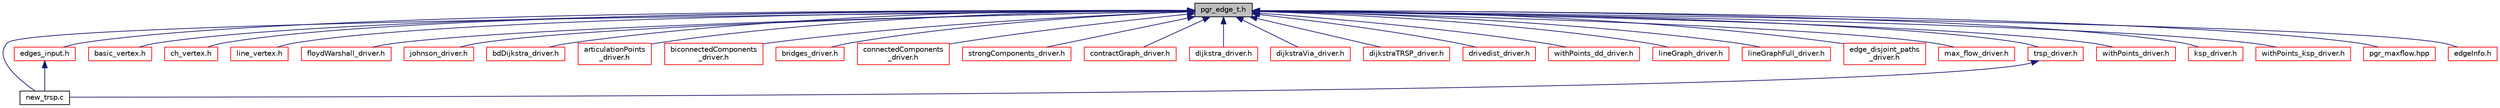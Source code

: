 digraph "pgr_edge_t.h"
{
  edge [fontname="Helvetica",fontsize="10",labelfontname="Helvetica",labelfontsize="10"];
  node [fontname="Helvetica",fontsize="10",shape=record];
  Node4 [label="pgr_edge_t.h",height=0.2,width=0.4,color="black", fillcolor="grey75", style="filled", fontcolor="black"];
  Node4 -> Node5 [dir="back",color="midnightblue",fontsize="10",style="solid",fontname="Helvetica"];
  Node5 [label="new_trsp.c",height=0.2,width=0.4,color="black", fillcolor="white", style="filled",URL="$new__trsp_8c.html"];
  Node4 -> Node6 [dir="back",color="midnightblue",fontsize="10",style="solid",fontname="Helvetica"];
  Node6 [label="edges_input.h",height=0.2,width=0.4,color="red", fillcolor="white", style="filled",URL="$edges__input_8h.html"];
  Node6 -> Node5 [dir="back",color="midnightblue",fontsize="10",style="solid",fontname="Helvetica"];
  Node4 -> Node32 [dir="back",color="midnightblue",fontsize="10",style="solid",fontname="Helvetica"];
  Node32 [label="basic_vertex.h",height=0.2,width=0.4,color="red", fillcolor="white", style="filled",URL="$basic__vertex_8h.html"];
  Node4 -> Node78 [dir="back",color="midnightblue",fontsize="10",style="solid",fontname="Helvetica"];
  Node78 [label="ch_vertex.h",height=0.2,width=0.4,color="red", fillcolor="white", style="filled",URL="$ch__vertex_8h.html"];
  Node4 -> Node82 [dir="back",color="midnightblue",fontsize="10",style="solid",fontname="Helvetica"];
  Node82 [label="line_vertex.h",height=0.2,width=0.4,color="red", fillcolor="white", style="filled",URL="$line__vertex_8h.html"];
  Node4 -> Node84 [dir="back",color="midnightblue",fontsize="10",style="solid",fontname="Helvetica"];
  Node84 [label="floydWarshall_driver.h",height=0.2,width=0.4,color="red", fillcolor="white", style="filled",URL="$floydWarshall__driver_8h.html"];
  Node4 -> Node85 [dir="back",color="midnightblue",fontsize="10",style="solid",fontname="Helvetica"];
  Node85 [label="johnson_driver.h",height=0.2,width=0.4,color="red", fillcolor="white", style="filled",URL="$johnson__driver_8h.html"];
  Node4 -> Node86 [dir="back",color="midnightblue",fontsize="10",style="solid",fontname="Helvetica"];
  Node86 [label="bdDijkstra_driver.h",height=0.2,width=0.4,color="red", fillcolor="white", style="filled",URL="$bdDijkstra__driver_8h.html"];
  Node4 -> Node87 [dir="back",color="midnightblue",fontsize="10",style="solid",fontname="Helvetica"];
  Node87 [label="articulationPoints\l_driver.h",height=0.2,width=0.4,color="red", fillcolor="white", style="filled",URL="$articulationPoints__driver_8h.html"];
  Node4 -> Node88 [dir="back",color="midnightblue",fontsize="10",style="solid",fontname="Helvetica"];
  Node88 [label="biconnectedComponents\l_driver.h",height=0.2,width=0.4,color="red", fillcolor="white", style="filled",URL="$biconnectedComponents__driver_8h.html"];
  Node4 -> Node89 [dir="back",color="midnightblue",fontsize="10",style="solid",fontname="Helvetica"];
  Node89 [label="bridges_driver.h",height=0.2,width=0.4,color="red", fillcolor="white", style="filled",URL="$bridges__driver_8h.html"];
  Node4 -> Node90 [dir="back",color="midnightblue",fontsize="10",style="solid",fontname="Helvetica"];
  Node90 [label="connectedComponents\l_driver.h",height=0.2,width=0.4,color="red", fillcolor="white", style="filled",URL="$connectedComponents__driver_8h.html"];
  Node4 -> Node91 [dir="back",color="midnightblue",fontsize="10",style="solid",fontname="Helvetica"];
  Node91 [label="strongComponents_driver.h",height=0.2,width=0.4,color="red", fillcolor="white", style="filled",URL="$strongComponents__driver_8h.html"];
  Node4 -> Node92 [dir="back",color="midnightblue",fontsize="10",style="solid",fontname="Helvetica"];
  Node92 [label="contractGraph_driver.h",height=0.2,width=0.4,color="red", fillcolor="white", style="filled",URL="$contractGraph__driver_8h.html"];
  Node4 -> Node93 [dir="back",color="midnightblue",fontsize="10",style="solid",fontname="Helvetica"];
  Node93 [label="dijkstra_driver.h",height=0.2,width=0.4,color="red", fillcolor="white", style="filled",URL="$dijkstra__driver_8h.html"];
  Node4 -> Node94 [dir="back",color="midnightblue",fontsize="10",style="solid",fontname="Helvetica"];
  Node94 [label="dijkstraVia_driver.h",height=0.2,width=0.4,color="red", fillcolor="white", style="filled",URL="$dijkstraVia__driver_8h.html"];
  Node4 -> Node95 [dir="back",color="midnightblue",fontsize="10",style="solid",fontname="Helvetica"];
  Node95 [label="dijkstraTRSP_driver.h",height=0.2,width=0.4,color="red", fillcolor="white", style="filled",URL="$dijkstraTRSP__driver_8h.html"];
  Node4 -> Node96 [dir="back",color="midnightblue",fontsize="10",style="solid",fontname="Helvetica"];
  Node96 [label="drivedist_driver.h",height=0.2,width=0.4,color="red", fillcolor="white", style="filled",URL="$drivedist__driver_8h.html"];
  Node4 -> Node97 [dir="back",color="midnightblue",fontsize="10",style="solid",fontname="Helvetica"];
  Node97 [label="withPoints_dd_driver.h",height=0.2,width=0.4,color="red", fillcolor="white", style="filled",URL="$withPoints__dd__driver_8h.html"];
  Node4 -> Node98 [dir="back",color="midnightblue",fontsize="10",style="solid",fontname="Helvetica"];
  Node98 [label="lineGraph_driver.h",height=0.2,width=0.4,color="red", fillcolor="white", style="filled",URL="$lineGraph__driver_8h.html"];
  Node4 -> Node99 [dir="back",color="midnightblue",fontsize="10",style="solid",fontname="Helvetica"];
  Node99 [label="lineGraphFull_driver.h",height=0.2,width=0.4,color="red", fillcolor="white", style="filled",URL="$lineGraphFull__driver_8h.html"];
  Node4 -> Node100 [dir="back",color="midnightblue",fontsize="10",style="solid",fontname="Helvetica"];
  Node100 [label="edge_disjoint_paths\l_driver.h",height=0.2,width=0.4,color="red", fillcolor="white", style="filled",URL="$edge__disjoint__paths__driver_8h.html"];
  Node4 -> Node102 [dir="back",color="midnightblue",fontsize="10",style="solid",fontname="Helvetica"];
  Node102 [label="max_flow_driver.h",height=0.2,width=0.4,color="red", fillcolor="white", style="filled",URL="$max__flow__driver_8h.html"];
  Node4 -> Node104 [dir="back",color="midnightblue",fontsize="10",style="solid",fontname="Helvetica"];
  Node104 [label="trsp_driver.h",height=0.2,width=0.4,color="red", fillcolor="white", style="filled",URL="$trsp__driver_8h.html"];
  Node104 -> Node5 [dir="back",color="midnightblue",fontsize="10",style="solid",fontname="Helvetica"];
  Node4 -> Node105 [dir="back",color="midnightblue",fontsize="10",style="solid",fontname="Helvetica"];
  Node105 [label="withPoints_driver.h",height=0.2,width=0.4,color="red", fillcolor="white", style="filled",URL="$withPoints__driver_8h.html"];
  Node4 -> Node106 [dir="back",color="midnightblue",fontsize="10",style="solid",fontname="Helvetica"];
  Node106 [label="ksp_driver.h",height=0.2,width=0.4,color="red", fillcolor="white", style="filled",URL="$ksp__driver_8h.html"];
  Node4 -> Node107 [dir="back",color="midnightblue",fontsize="10",style="solid",fontname="Helvetica"];
  Node107 [label="withPoints_ksp_driver.h",height=0.2,width=0.4,color="red", fillcolor="white", style="filled",URL="$withPoints__ksp__driver_8h.html"];
  Node4 -> Node108 [dir="back",color="midnightblue",fontsize="10",style="solid",fontname="Helvetica"];
  Node108 [label="pgr_maxflow.hpp",height=0.2,width=0.4,color="red", fillcolor="white", style="filled",URL="$pgr__maxflow_8hpp.html"];
  Node4 -> Node110 [dir="back",color="midnightblue",fontsize="10",style="solid",fontname="Helvetica"];
  Node110 [label="edgeInfo.h",height=0.2,width=0.4,color="red", fillcolor="white", style="filled",URL="$edgeInfo_8h.html"];
}
